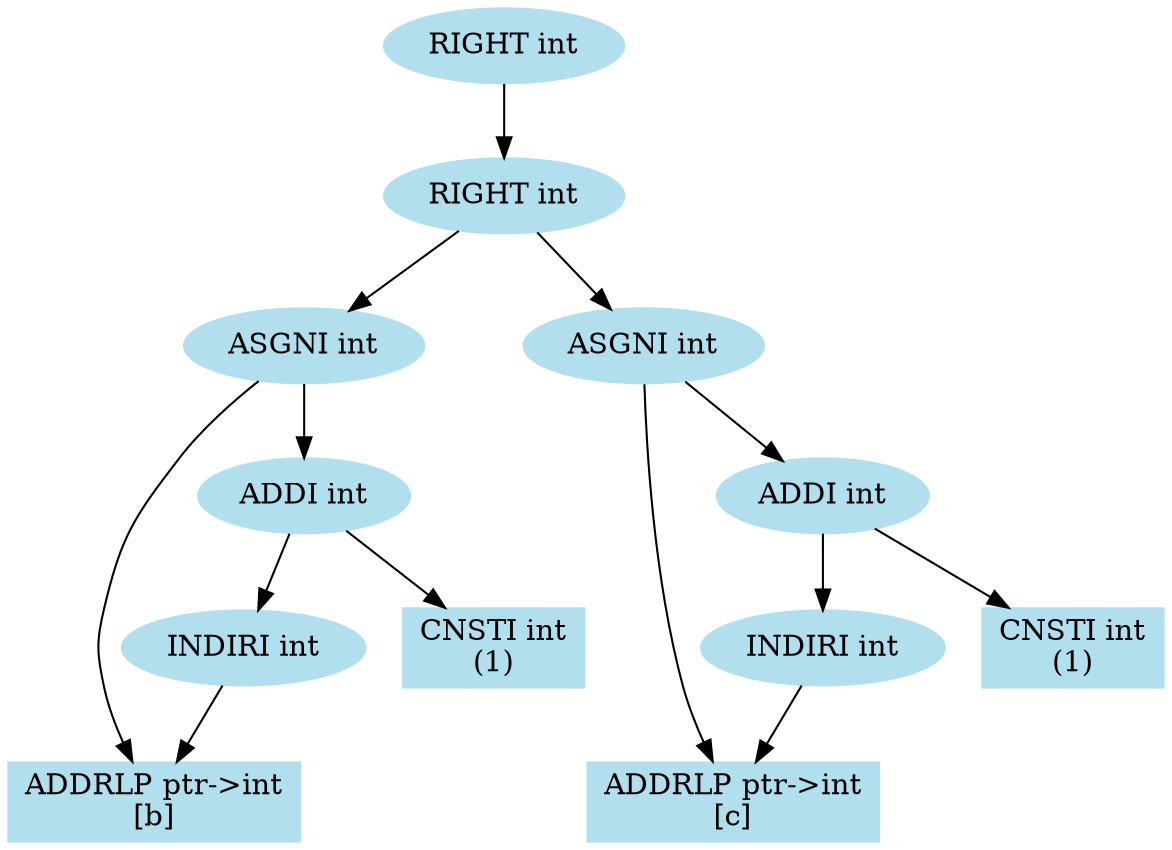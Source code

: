 ////////////////////////////////////////////////////////////////////////////////
// Generate the dot file for drawing semantic structure of statements

// File name: test.c
// Line number: 7
////////////////////////////////////////////////////////////////////////////////

digraph semantic_dag  {
    node [color=lightblue2, style=filled];

    v1 [label="RIGHT int"];
    v2 [label="RIGHT int"];
    v1 -> v2

    v3 [label="ASGNI int"];
    v4 [label="ASGNI int"];
    v2 -> v3
    v2 -> v4

    v5 [label="ADDRLP ptr->int\n\[b\]", shape=box];
    v6 [label="ADDI int"];
    v3 -> v5
    v3 -> v6

    v7 [label="ADDRLP ptr->int\n\[c\]", shape=box];
    v8 [label="ADDI int"];
    v4 -> v7
    v4 -> v8

    v9 [label="INDIRI int"];
    v10 [label="CNSTI int\n\(1\)", shape=box];
    v6 -> v9
    v6 -> v10

    v11 [label="INDIRI int"];
    v12 [label="CNSTI int\n\(1\)", shape=box];
    v8 -> v11
    v8 -> v12

    v9 -> v5

    v11 -> v7

}
